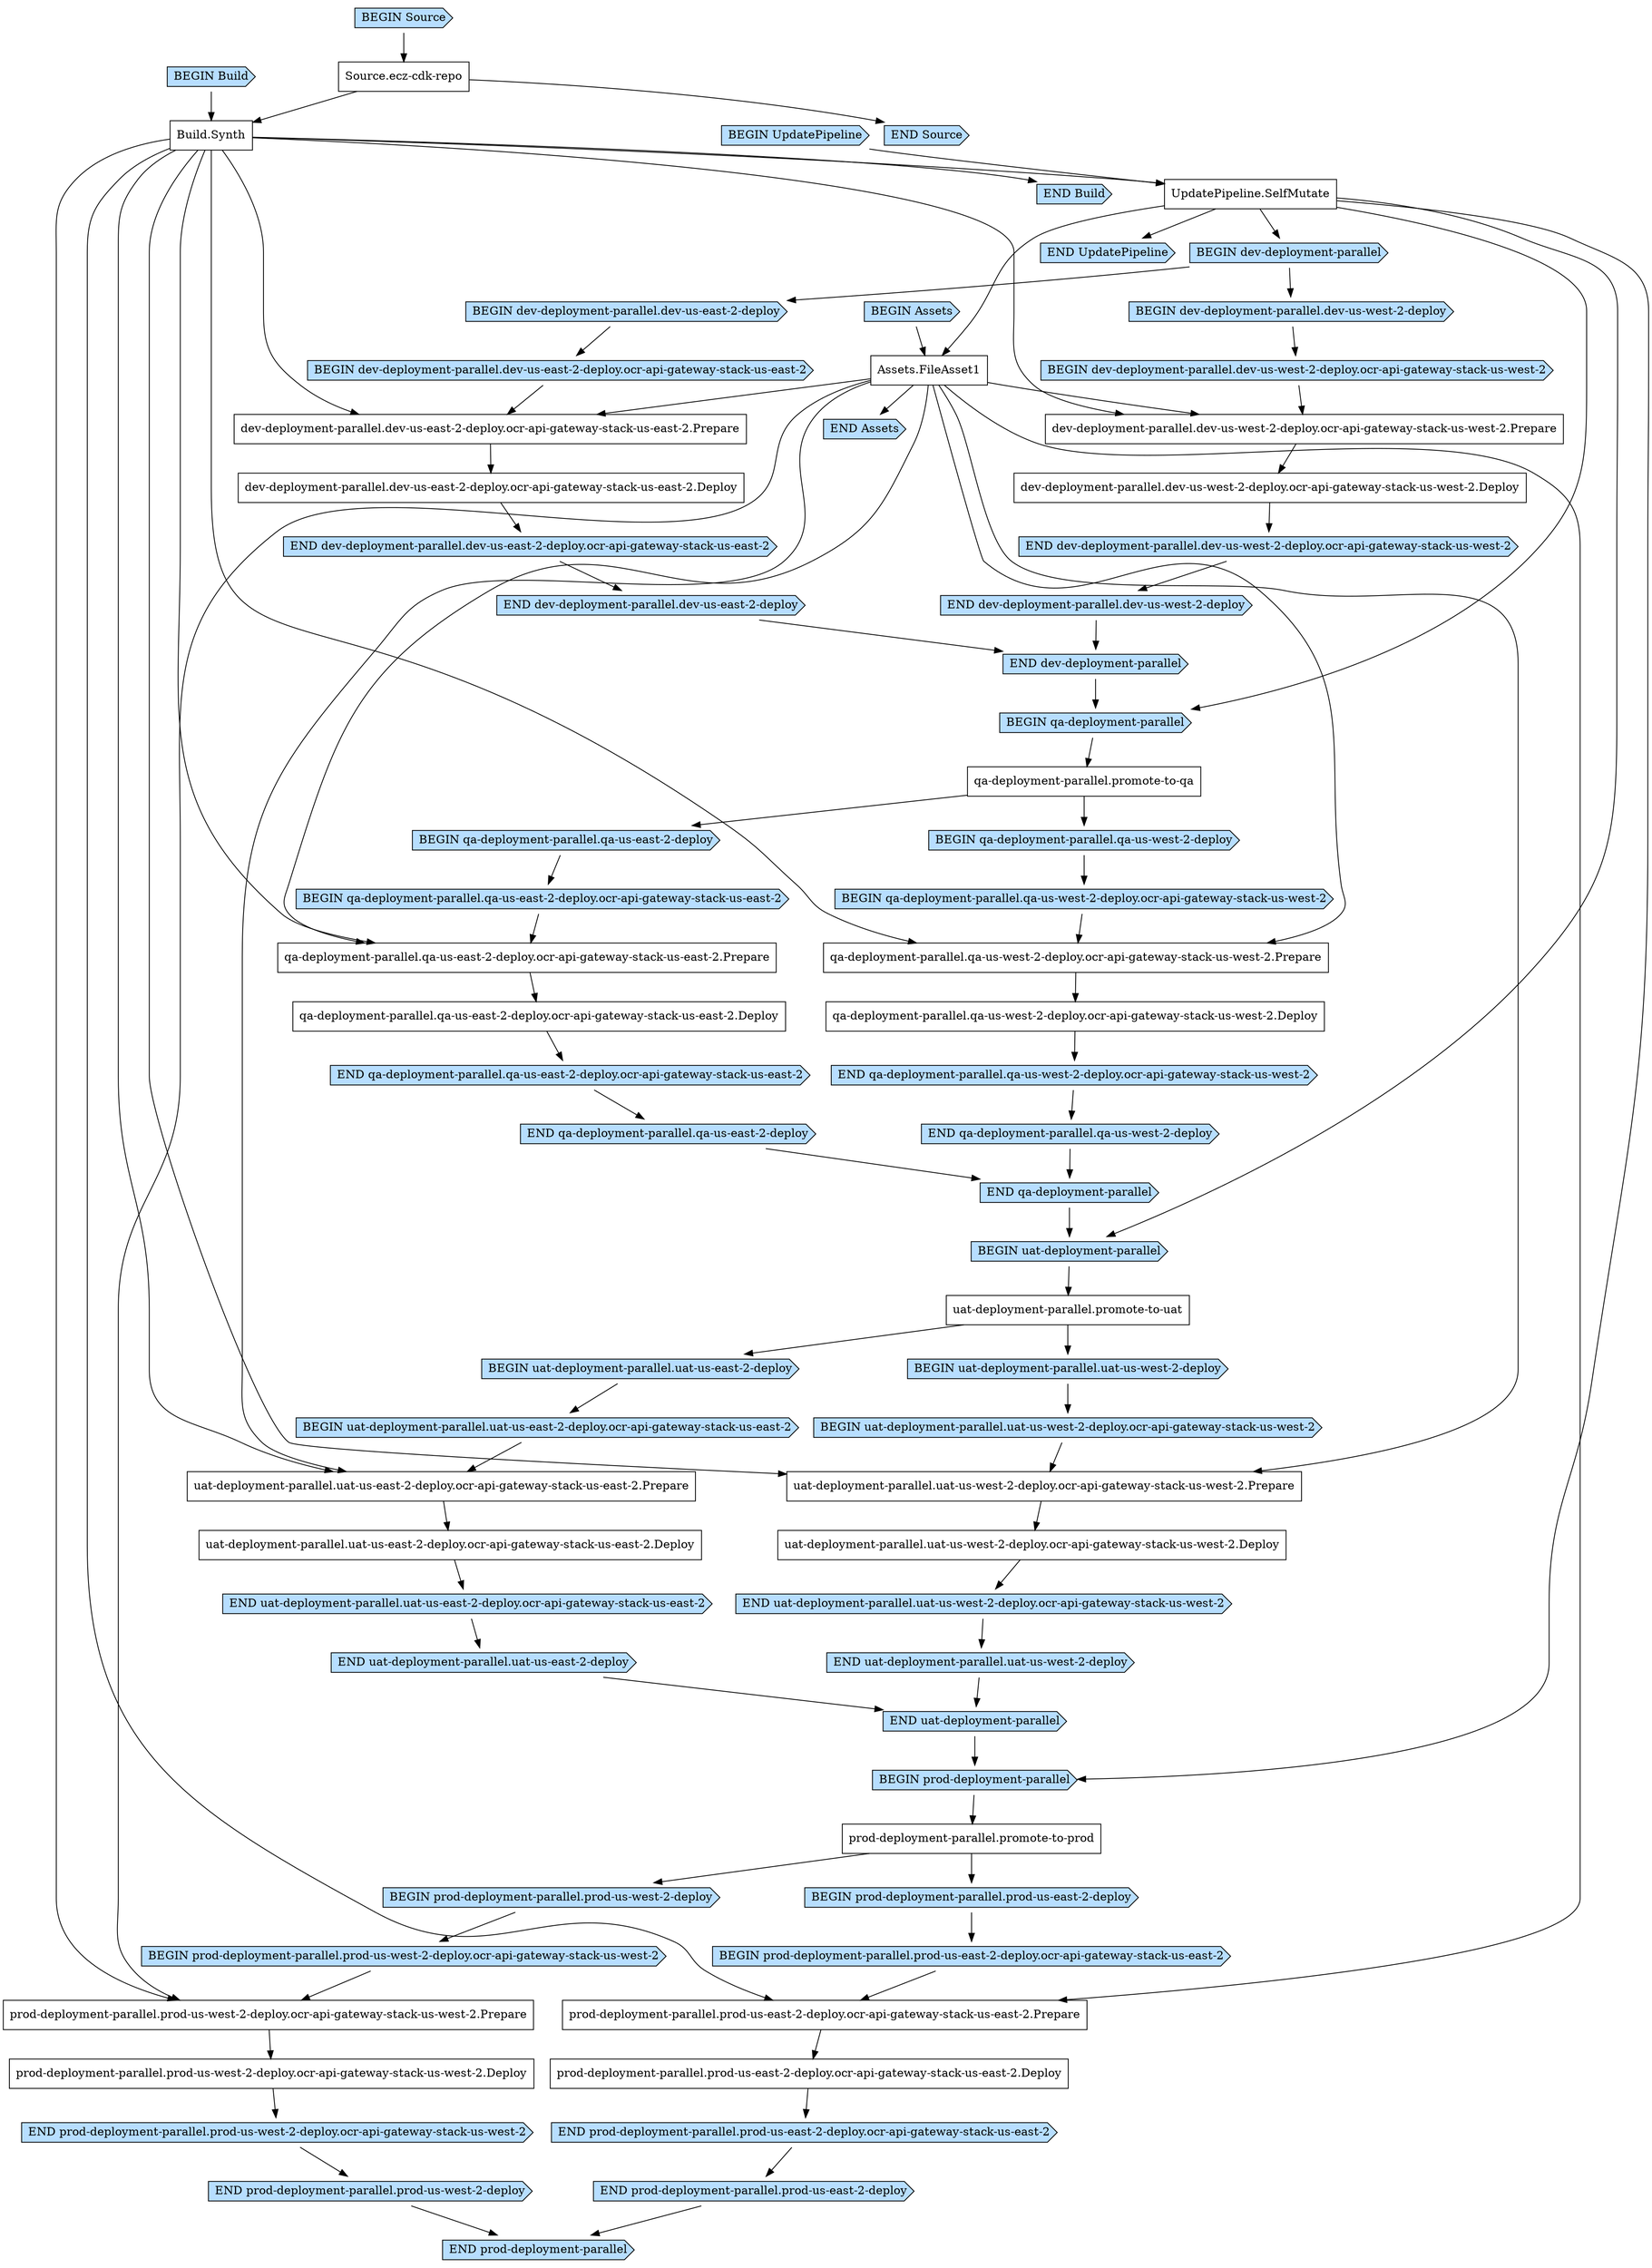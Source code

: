 digraph G {
  # Arrows represent an "unlocks" relationship (opposite of dependency). So chosen
  # because the layout looks more natural that way.
  # To represent subgraph dependencies, subgraphs are represented by BEGIN/END nodes.
  # To render: `dot -Tsvg EczPipelineABC06301.dot > graph.svg`, open in a browser.
  node [shape="box"];
"BEGIN Build" [shape="cds", style="filled", fillcolor="#b7deff"];
"END Build" [shape="cds", style="filled", fillcolor="#b7deff"];
"Build.Synth";
"Source.ecz-cdk-repo" -> "Build.Synth";
"BEGIN Build" -> "Build.Synth";
"Build.Synth" -> "END Build";
"BEGIN UpdatePipeline" [shape="cds", style="filled", fillcolor="#b7deff"];
"END UpdatePipeline" [shape="cds", style="filled", fillcolor="#b7deff"];
"UpdatePipeline.SelfMutate";
"Build.Synth" -> "UpdatePipeline.SelfMutate";
"BEGIN UpdatePipeline" -> "UpdatePipeline.SelfMutate";
"UpdatePipeline.SelfMutate" -> "END UpdatePipeline";
"BEGIN Assets" [shape="cds", style="filled", fillcolor="#b7deff"];
"END Assets" [shape="cds", style="filled", fillcolor="#b7deff"];
"Assets.FileAsset1";
"UpdatePipeline.SelfMutate" -> "Assets.FileAsset1";
"BEGIN Assets" -> "Assets.FileAsset1";
"Assets.FileAsset1" -> "END Assets";
"BEGIN dev-deployment-parallel" [shape="cds", style="filled", fillcolor="#b7deff"];
"END dev-deployment-parallel" [shape="cds", style="filled", fillcolor="#b7deff"];
"UpdatePipeline.SelfMutate" -> "BEGIN dev-deployment-parallel";
"BEGIN dev-deployment-parallel.dev-us-west-2-deploy" [shape="cds", style="filled", fillcolor="#b7deff"];
"END dev-deployment-parallel.dev-us-west-2-deploy" [shape="cds", style="filled", fillcolor="#b7deff"];
"BEGIN dev-deployment-parallel.dev-us-west-2-deploy.ocr-api-gateway-stack-us-west-2" [shape="cds", style="filled", fillcolor="#b7deff"];
"END dev-deployment-parallel.dev-us-west-2-deploy.ocr-api-gateway-stack-us-west-2" [shape="cds", style="filled", fillcolor="#b7deff"];
"dev-deployment-parallel.dev-us-west-2-deploy.ocr-api-gateway-stack-us-west-2.Deploy";
"dev-deployment-parallel.dev-us-west-2-deploy.ocr-api-gateway-stack-us-west-2.Prepare" -> "dev-deployment-parallel.dev-us-west-2-deploy.ocr-api-gateway-stack-us-west-2.Deploy";
"dev-deployment-parallel.dev-us-west-2-deploy.ocr-api-gateway-stack-us-west-2.Prepare";
"Build.Synth" -> "dev-deployment-parallel.dev-us-west-2-deploy.ocr-api-gateway-stack-us-west-2.Prepare";
"Assets.FileAsset1" -> "dev-deployment-parallel.dev-us-west-2-deploy.ocr-api-gateway-stack-us-west-2.Prepare";
"BEGIN dev-deployment-parallel.dev-us-west-2-deploy.ocr-api-gateway-stack-us-west-2" -> "dev-deployment-parallel.dev-us-west-2-deploy.ocr-api-gateway-stack-us-west-2.Prepare";
"dev-deployment-parallel.dev-us-west-2-deploy.ocr-api-gateway-stack-us-west-2.Deploy" -> "END dev-deployment-parallel.dev-us-west-2-deploy.ocr-api-gateway-stack-us-west-2";
"BEGIN dev-deployment-parallel.dev-us-west-2-deploy" -> "BEGIN dev-deployment-parallel.dev-us-west-2-deploy.ocr-api-gateway-stack-us-west-2";
"END dev-deployment-parallel.dev-us-west-2-deploy.ocr-api-gateway-stack-us-west-2" -> "END dev-deployment-parallel.dev-us-west-2-deploy";
"BEGIN dev-deployment-parallel.dev-us-east-2-deploy" [shape="cds", style="filled", fillcolor="#b7deff"];
"END dev-deployment-parallel.dev-us-east-2-deploy" [shape="cds", style="filled", fillcolor="#b7deff"];
"BEGIN dev-deployment-parallel.dev-us-east-2-deploy.ocr-api-gateway-stack-us-east-2" [shape="cds", style="filled", fillcolor="#b7deff"];
"END dev-deployment-parallel.dev-us-east-2-deploy.ocr-api-gateway-stack-us-east-2" [shape="cds", style="filled", fillcolor="#b7deff"];
"dev-deployment-parallel.dev-us-east-2-deploy.ocr-api-gateway-stack-us-east-2.Deploy";
"dev-deployment-parallel.dev-us-east-2-deploy.ocr-api-gateway-stack-us-east-2.Prepare" -> "dev-deployment-parallel.dev-us-east-2-deploy.ocr-api-gateway-stack-us-east-2.Deploy";
"dev-deployment-parallel.dev-us-east-2-deploy.ocr-api-gateway-stack-us-east-2.Prepare";
"Build.Synth" -> "dev-deployment-parallel.dev-us-east-2-deploy.ocr-api-gateway-stack-us-east-2.Prepare";
"Assets.FileAsset1" -> "dev-deployment-parallel.dev-us-east-2-deploy.ocr-api-gateway-stack-us-east-2.Prepare";
"BEGIN dev-deployment-parallel.dev-us-east-2-deploy.ocr-api-gateway-stack-us-east-2" -> "dev-deployment-parallel.dev-us-east-2-deploy.ocr-api-gateway-stack-us-east-2.Prepare";
"dev-deployment-parallel.dev-us-east-2-deploy.ocr-api-gateway-stack-us-east-2.Deploy" -> "END dev-deployment-parallel.dev-us-east-2-deploy.ocr-api-gateway-stack-us-east-2";
"BEGIN dev-deployment-parallel.dev-us-east-2-deploy" -> "BEGIN dev-deployment-parallel.dev-us-east-2-deploy.ocr-api-gateway-stack-us-east-2";
"END dev-deployment-parallel.dev-us-east-2-deploy.ocr-api-gateway-stack-us-east-2" -> "END dev-deployment-parallel.dev-us-east-2-deploy";
"BEGIN dev-deployment-parallel" -> "BEGIN dev-deployment-parallel.dev-us-east-2-deploy";
"BEGIN dev-deployment-parallel" -> "BEGIN dev-deployment-parallel.dev-us-west-2-deploy";
"END dev-deployment-parallel.dev-us-east-2-deploy" -> "END dev-deployment-parallel";
"END dev-deployment-parallel.dev-us-west-2-deploy" -> "END dev-deployment-parallel";
"BEGIN qa-deployment-parallel" [shape="cds", style="filled", fillcolor="#b7deff"];
"END qa-deployment-parallel" [shape="cds", style="filled", fillcolor="#b7deff"];
"UpdatePipeline.SelfMutate" -> "BEGIN qa-deployment-parallel";
"END dev-deployment-parallel" -> "BEGIN qa-deployment-parallel";
"BEGIN qa-deployment-parallel.qa-us-west-2-deploy" [shape="cds", style="filled", fillcolor="#b7deff"];
"END qa-deployment-parallel.qa-us-west-2-deploy" [shape="cds", style="filled", fillcolor="#b7deff"];
"qa-deployment-parallel.promote-to-qa" -> "BEGIN qa-deployment-parallel.qa-us-west-2-deploy";
"BEGIN qa-deployment-parallel.qa-us-west-2-deploy.ocr-api-gateway-stack-us-west-2" [shape="cds", style="filled", fillcolor="#b7deff"];
"END qa-deployment-parallel.qa-us-west-2-deploy.ocr-api-gateway-stack-us-west-2" [shape="cds", style="filled", fillcolor="#b7deff"];
"qa-deployment-parallel.qa-us-west-2-deploy.ocr-api-gateway-stack-us-west-2.Deploy";
"qa-deployment-parallel.qa-us-west-2-deploy.ocr-api-gateway-stack-us-west-2.Prepare" -> "qa-deployment-parallel.qa-us-west-2-deploy.ocr-api-gateway-stack-us-west-2.Deploy";
"qa-deployment-parallel.qa-us-west-2-deploy.ocr-api-gateway-stack-us-west-2.Prepare";
"Build.Synth" -> "qa-deployment-parallel.qa-us-west-2-deploy.ocr-api-gateway-stack-us-west-2.Prepare";
"Assets.FileAsset1" -> "qa-deployment-parallel.qa-us-west-2-deploy.ocr-api-gateway-stack-us-west-2.Prepare";
"BEGIN qa-deployment-parallel.qa-us-west-2-deploy.ocr-api-gateway-stack-us-west-2" -> "qa-deployment-parallel.qa-us-west-2-deploy.ocr-api-gateway-stack-us-west-2.Prepare";
"qa-deployment-parallel.qa-us-west-2-deploy.ocr-api-gateway-stack-us-west-2.Deploy" -> "END qa-deployment-parallel.qa-us-west-2-deploy.ocr-api-gateway-stack-us-west-2";
"BEGIN qa-deployment-parallel.qa-us-west-2-deploy" -> "BEGIN qa-deployment-parallel.qa-us-west-2-deploy.ocr-api-gateway-stack-us-west-2";
"END qa-deployment-parallel.qa-us-west-2-deploy.ocr-api-gateway-stack-us-west-2" -> "END qa-deployment-parallel.qa-us-west-2-deploy";
"BEGIN qa-deployment-parallel.qa-us-east-2-deploy" [shape="cds", style="filled", fillcolor="#b7deff"];
"END qa-deployment-parallel.qa-us-east-2-deploy" [shape="cds", style="filled", fillcolor="#b7deff"];
"qa-deployment-parallel.promote-to-qa" -> "BEGIN qa-deployment-parallel.qa-us-east-2-deploy";
"BEGIN qa-deployment-parallel.qa-us-east-2-deploy.ocr-api-gateway-stack-us-east-2" [shape="cds", style="filled", fillcolor="#b7deff"];
"END qa-deployment-parallel.qa-us-east-2-deploy.ocr-api-gateway-stack-us-east-2" [shape="cds", style="filled", fillcolor="#b7deff"];
"qa-deployment-parallel.qa-us-east-2-deploy.ocr-api-gateway-stack-us-east-2.Deploy";
"qa-deployment-parallel.qa-us-east-2-deploy.ocr-api-gateway-stack-us-east-2.Prepare" -> "qa-deployment-parallel.qa-us-east-2-deploy.ocr-api-gateway-stack-us-east-2.Deploy";
"qa-deployment-parallel.qa-us-east-2-deploy.ocr-api-gateway-stack-us-east-2.Prepare";
"Build.Synth" -> "qa-deployment-parallel.qa-us-east-2-deploy.ocr-api-gateway-stack-us-east-2.Prepare";
"Assets.FileAsset1" -> "qa-deployment-parallel.qa-us-east-2-deploy.ocr-api-gateway-stack-us-east-2.Prepare";
"BEGIN qa-deployment-parallel.qa-us-east-2-deploy.ocr-api-gateway-stack-us-east-2" -> "qa-deployment-parallel.qa-us-east-2-deploy.ocr-api-gateway-stack-us-east-2.Prepare";
"qa-deployment-parallel.qa-us-east-2-deploy.ocr-api-gateway-stack-us-east-2.Deploy" -> "END qa-deployment-parallel.qa-us-east-2-deploy.ocr-api-gateway-stack-us-east-2";
"BEGIN qa-deployment-parallel.qa-us-east-2-deploy" -> "BEGIN qa-deployment-parallel.qa-us-east-2-deploy.ocr-api-gateway-stack-us-east-2";
"END qa-deployment-parallel.qa-us-east-2-deploy.ocr-api-gateway-stack-us-east-2" -> "END qa-deployment-parallel.qa-us-east-2-deploy";
"qa-deployment-parallel.promote-to-qa";
"BEGIN qa-deployment-parallel" -> "qa-deployment-parallel.promote-to-qa";
"END qa-deployment-parallel.qa-us-east-2-deploy" -> "END qa-deployment-parallel";
"END qa-deployment-parallel.qa-us-west-2-deploy" -> "END qa-deployment-parallel";
"BEGIN uat-deployment-parallel" [shape="cds", style="filled", fillcolor="#b7deff"];
"END uat-deployment-parallel" [shape="cds", style="filled", fillcolor="#b7deff"];
"UpdatePipeline.SelfMutate" -> "BEGIN uat-deployment-parallel";
"END qa-deployment-parallel" -> "BEGIN uat-deployment-parallel";
"BEGIN uat-deployment-parallel.uat-us-west-2-deploy" [shape="cds", style="filled", fillcolor="#b7deff"];
"END uat-deployment-parallel.uat-us-west-2-deploy" [shape="cds", style="filled", fillcolor="#b7deff"];
"uat-deployment-parallel.promote-to-uat" -> "BEGIN uat-deployment-parallel.uat-us-west-2-deploy";
"BEGIN uat-deployment-parallel.uat-us-west-2-deploy.ocr-api-gateway-stack-us-west-2" [shape="cds", style="filled", fillcolor="#b7deff"];
"END uat-deployment-parallel.uat-us-west-2-deploy.ocr-api-gateway-stack-us-west-2" [shape="cds", style="filled", fillcolor="#b7deff"];
"uat-deployment-parallel.uat-us-west-2-deploy.ocr-api-gateway-stack-us-west-2.Deploy";
"uat-deployment-parallel.uat-us-west-2-deploy.ocr-api-gateway-stack-us-west-2.Prepare" -> "uat-deployment-parallel.uat-us-west-2-deploy.ocr-api-gateway-stack-us-west-2.Deploy";
"uat-deployment-parallel.uat-us-west-2-deploy.ocr-api-gateway-stack-us-west-2.Prepare";
"Build.Synth" -> "uat-deployment-parallel.uat-us-west-2-deploy.ocr-api-gateway-stack-us-west-2.Prepare";
"Assets.FileAsset1" -> "uat-deployment-parallel.uat-us-west-2-deploy.ocr-api-gateway-stack-us-west-2.Prepare";
"BEGIN uat-deployment-parallel.uat-us-west-2-deploy.ocr-api-gateway-stack-us-west-2" -> "uat-deployment-parallel.uat-us-west-2-deploy.ocr-api-gateway-stack-us-west-2.Prepare";
"uat-deployment-parallel.uat-us-west-2-deploy.ocr-api-gateway-stack-us-west-2.Deploy" -> "END uat-deployment-parallel.uat-us-west-2-deploy.ocr-api-gateway-stack-us-west-2";
"BEGIN uat-deployment-parallel.uat-us-west-2-deploy" -> "BEGIN uat-deployment-parallel.uat-us-west-2-deploy.ocr-api-gateway-stack-us-west-2";
"END uat-deployment-parallel.uat-us-west-2-deploy.ocr-api-gateway-stack-us-west-2" -> "END uat-deployment-parallel.uat-us-west-2-deploy";
"BEGIN uat-deployment-parallel.uat-us-east-2-deploy" [shape="cds", style="filled", fillcolor="#b7deff"];
"END uat-deployment-parallel.uat-us-east-2-deploy" [shape="cds", style="filled", fillcolor="#b7deff"];
"uat-deployment-parallel.promote-to-uat" -> "BEGIN uat-deployment-parallel.uat-us-east-2-deploy";
"BEGIN uat-deployment-parallel.uat-us-east-2-deploy.ocr-api-gateway-stack-us-east-2" [shape="cds", style="filled", fillcolor="#b7deff"];
"END uat-deployment-parallel.uat-us-east-2-deploy.ocr-api-gateway-stack-us-east-2" [shape="cds", style="filled", fillcolor="#b7deff"];
"uat-deployment-parallel.uat-us-east-2-deploy.ocr-api-gateway-stack-us-east-2.Deploy";
"uat-deployment-parallel.uat-us-east-2-deploy.ocr-api-gateway-stack-us-east-2.Prepare" -> "uat-deployment-parallel.uat-us-east-2-deploy.ocr-api-gateway-stack-us-east-2.Deploy";
"uat-deployment-parallel.uat-us-east-2-deploy.ocr-api-gateway-stack-us-east-2.Prepare";
"Build.Synth" -> "uat-deployment-parallel.uat-us-east-2-deploy.ocr-api-gateway-stack-us-east-2.Prepare";
"Assets.FileAsset1" -> "uat-deployment-parallel.uat-us-east-2-deploy.ocr-api-gateway-stack-us-east-2.Prepare";
"BEGIN uat-deployment-parallel.uat-us-east-2-deploy.ocr-api-gateway-stack-us-east-2" -> "uat-deployment-parallel.uat-us-east-2-deploy.ocr-api-gateway-stack-us-east-2.Prepare";
"uat-deployment-parallel.uat-us-east-2-deploy.ocr-api-gateway-stack-us-east-2.Deploy" -> "END uat-deployment-parallel.uat-us-east-2-deploy.ocr-api-gateway-stack-us-east-2";
"BEGIN uat-deployment-parallel.uat-us-east-2-deploy" -> "BEGIN uat-deployment-parallel.uat-us-east-2-deploy.ocr-api-gateway-stack-us-east-2";
"END uat-deployment-parallel.uat-us-east-2-deploy.ocr-api-gateway-stack-us-east-2" -> "END uat-deployment-parallel.uat-us-east-2-deploy";
"uat-deployment-parallel.promote-to-uat";
"BEGIN uat-deployment-parallel" -> "uat-deployment-parallel.promote-to-uat";
"END uat-deployment-parallel.uat-us-east-2-deploy" -> "END uat-deployment-parallel";
"END uat-deployment-parallel.uat-us-west-2-deploy" -> "END uat-deployment-parallel";
"BEGIN prod-deployment-parallel" [shape="cds", style="filled", fillcolor="#b7deff"];
"END prod-deployment-parallel" [shape="cds", style="filled", fillcolor="#b7deff"];
"UpdatePipeline.SelfMutate" -> "BEGIN prod-deployment-parallel";
"END uat-deployment-parallel" -> "BEGIN prod-deployment-parallel";
"BEGIN prod-deployment-parallel.prod-us-west-2-deploy" [shape="cds", style="filled", fillcolor="#b7deff"];
"END prod-deployment-parallel.prod-us-west-2-deploy" [shape="cds", style="filled", fillcolor="#b7deff"];
"prod-deployment-parallel.promote-to-prod" -> "BEGIN prod-deployment-parallel.prod-us-west-2-deploy";
"BEGIN prod-deployment-parallel.prod-us-west-2-deploy.ocr-api-gateway-stack-us-west-2" [shape="cds", style="filled", fillcolor="#b7deff"];
"END prod-deployment-parallel.prod-us-west-2-deploy.ocr-api-gateway-stack-us-west-2" [shape="cds", style="filled", fillcolor="#b7deff"];
"prod-deployment-parallel.prod-us-west-2-deploy.ocr-api-gateway-stack-us-west-2.Deploy";
"prod-deployment-parallel.prod-us-west-2-deploy.ocr-api-gateway-stack-us-west-2.Prepare" -> "prod-deployment-parallel.prod-us-west-2-deploy.ocr-api-gateway-stack-us-west-2.Deploy";
"prod-deployment-parallel.prod-us-west-2-deploy.ocr-api-gateway-stack-us-west-2.Prepare";
"Build.Synth" -> "prod-deployment-parallel.prod-us-west-2-deploy.ocr-api-gateway-stack-us-west-2.Prepare";
"Assets.FileAsset1" -> "prod-deployment-parallel.prod-us-west-2-deploy.ocr-api-gateway-stack-us-west-2.Prepare";
"BEGIN prod-deployment-parallel.prod-us-west-2-deploy.ocr-api-gateway-stack-us-west-2" -> "prod-deployment-parallel.prod-us-west-2-deploy.ocr-api-gateway-stack-us-west-2.Prepare";
"prod-deployment-parallel.prod-us-west-2-deploy.ocr-api-gateway-stack-us-west-2.Deploy" -> "END prod-deployment-parallel.prod-us-west-2-deploy.ocr-api-gateway-stack-us-west-2";
"BEGIN prod-deployment-parallel.prod-us-west-2-deploy" -> "BEGIN prod-deployment-parallel.prod-us-west-2-deploy.ocr-api-gateway-stack-us-west-2";
"END prod-deployment-parallel.prod-us-west-2-deploy.ocr-api-gateway-stack-us-west-2" -> "END prod-deployment-parallel.prod-us-west-2-deploy";
"BEGIN prod-deployment-parallel.prod-us-east-2-deploy" [shape="cds", style="filled", fillcolor="#b7deff"];
"END prod-deployment-parallel.prod-us-east-2-deploy" [shape="cds", style="filled", fillcolor="#b7deff"];
"prod-deployment-parallel.promote-to-prod" -> "BEGIN prod-deployment-parallel.prod-us-east-2-deploy";
"BEGIN prod-deployment-parallel.prod-us-east-2-deploy.ocr-api-gateway-stack-us-east-2" [shape="cds", style="filled", fillcolor="#b7deff"];
"END prod-deployment-parallel.prod-us-east-2-deploy.ocr-api-gateway-stack-us-east-2" [shape="cds", style="filled", fillcolor="#b7deff"];
"prod-deployment-parallel.prod-us-east-2-deploy.ocr-api-gateway-stack-us-east-2.Deploy";
"prod-deployment-parallel.prod-us-east-2-deploy.ocr-api-gateway-stack-us-east-2.Prepare" -> "prod-deployment-parallel.prod-us-east-2-deploy.ocr-api-gateway-stack-us-east-2.Deploy";
"prod-deployment-parallel.prod-us-east-2-deploy.ocr-api-gateway-stack-us-east-2.Prepare";
"Build.Synth" -> "prod-deployment-parallel.prod-us-east-2-deploy.ocr-api-gateway-stack-us-east-2.Prepare";
"Assets.FileAsset1" -> "prod-deployment-parallel.prod-us-east-2-deploy.ocr-api-gateway-stack-us-east-2.Prepare";
"BEGIN prod-deployment-parallel.prod-us-east-2-deploy.ocr-api-gateway-stack-us-east-2" -> "prod-deployment-parallel.prod-us-east-2-deploy.ocr-api-gateway-stack-us-east-2.Prepare";
"prod-deployment-parallel.prod-us-east-2-deploy.ocr-api-gateway-stack-us-east-2.Deploy" -> "END prod-deployment-parallel.prod-us-east-2-deploy.ocr-api-gateway-stack-us-east-2";
"BEGIN prod-deployment-parallel.prod-us-east-2-deploy" -> "BEGIN prod-deployment-parallel.prod-us-east-2-deploy.ocr-api-gateway-stack-us-east-2";
"END prod-deployment-parallel.prod-us-east-2-deploy.ocr-api-gateway-stack-us-east-2" -> "END prod-deployment-parallel.prod-us-east-2-deploy";
"prod-deployment-parallel.promote-to-prod";
"BEGIN prod-deployment-parallel" -> "prod-deployment-parallel.promote-to-prod";
"END prod-deployment-parallel.prod-us-east-2-deploy" -> "END prod-deployment-parallel";
"END prod-deployment-parallel.prod-us-west-2-deploy" -> "END prod-deployment-parallel";
"BEGIN Source" [shape="cds", style="filled", fillcolor="#b7deff"];
"END Source" [shape="cds", style="filled", fillcolor="#b7deff"];
"Source.ecz-cdk-repo";
"BEGIN Source" -> "Source.ecz-cdk-repo";
"Source.ecz-cdk-repo" -> "END Source";
}